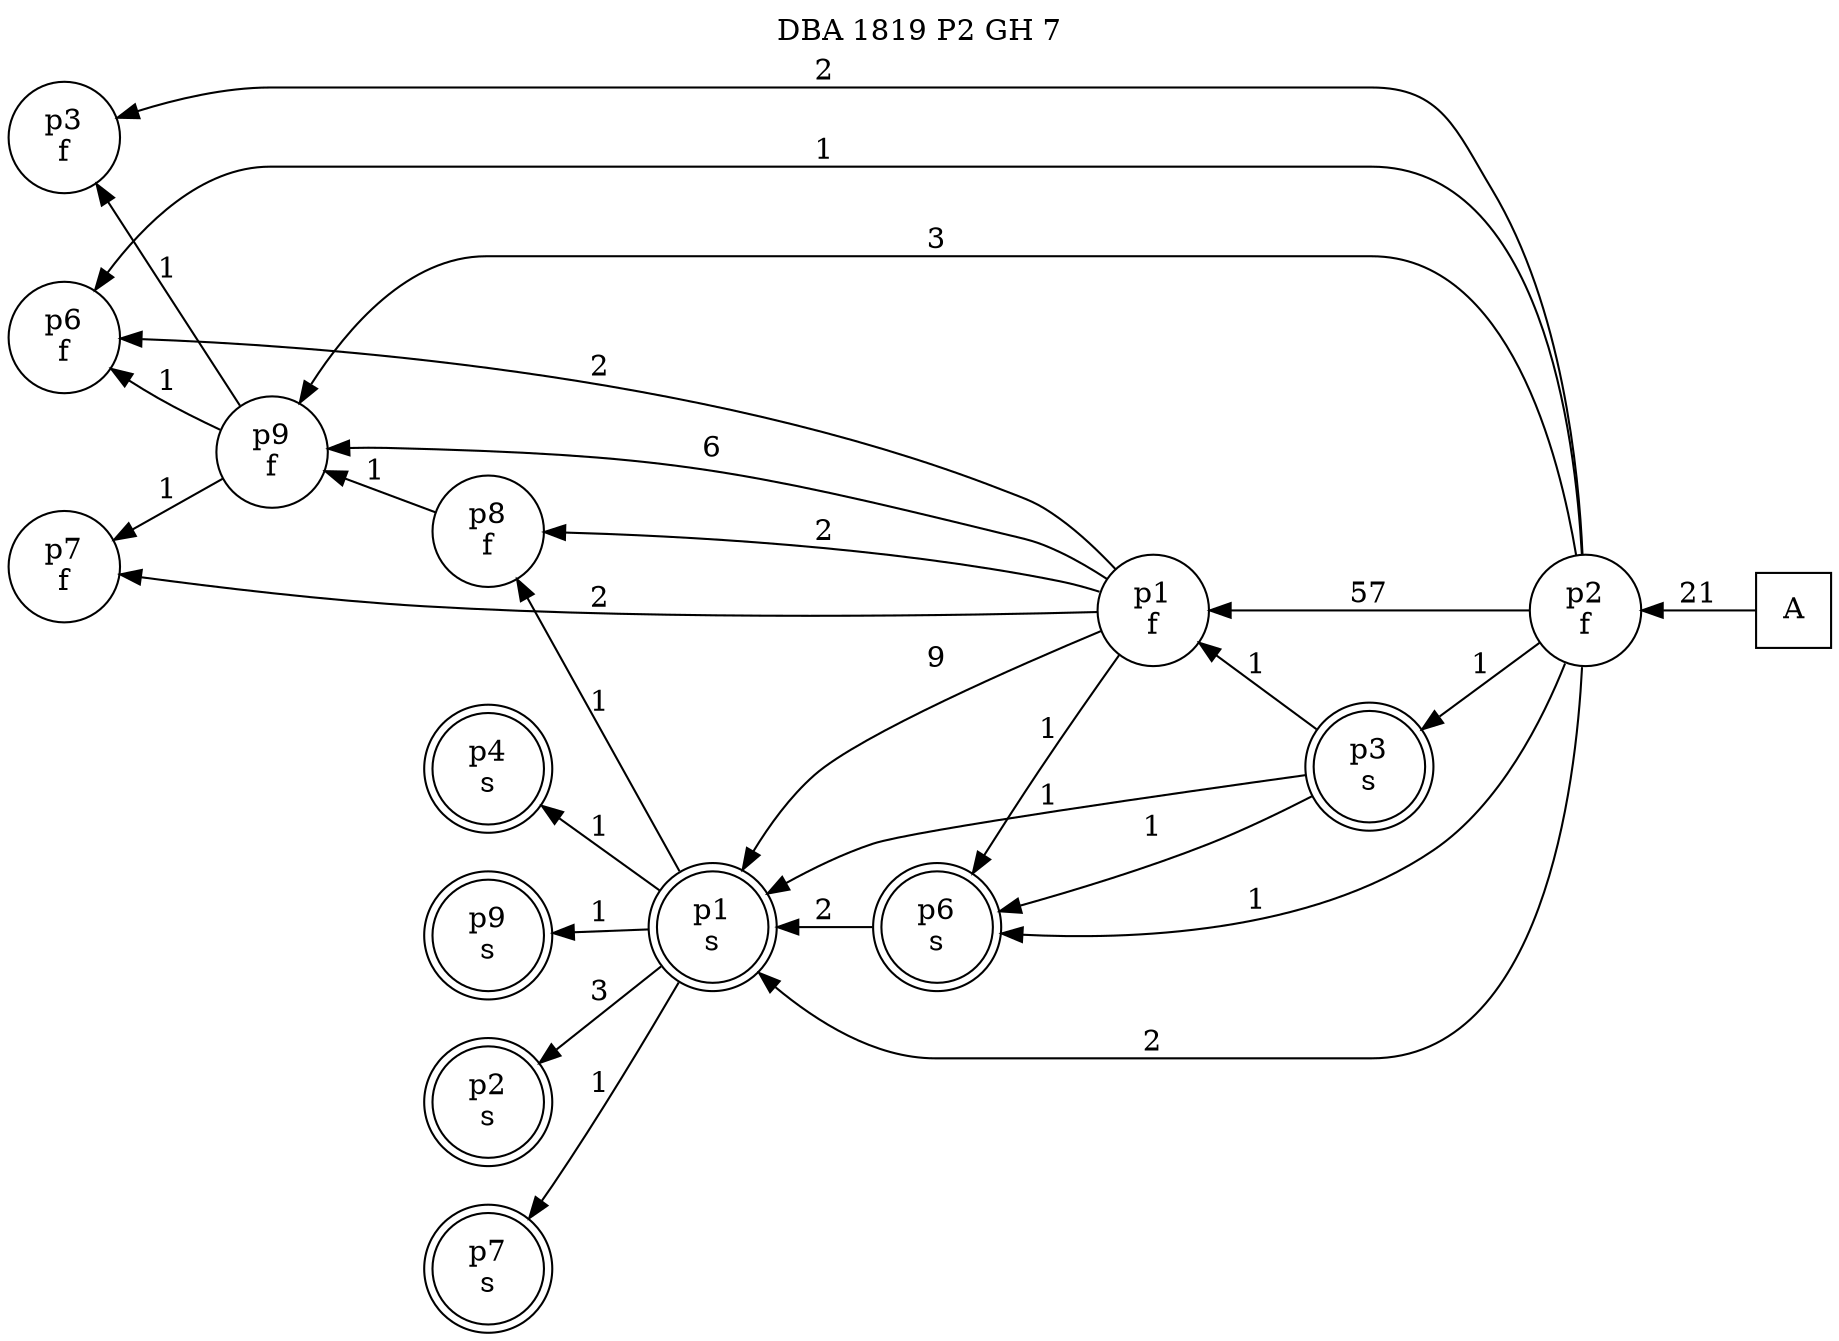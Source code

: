 digraph DBA_1819_P2_GH_7_LOW {
labelloc="tl"
label= " DBA 1819 P2 GH 7 "
rankdir="RL";
"A" [shape="square" label="A"]
"p2_f" [shape="circle" label="p2
f"]
"p1_f" [shape="circle" label="p1
f"]
"p9_f" [shape="circle" label="p9
f"]
"p3_f" [shape="circle" label="p3
f"]
"p7_f" [shape="circle" label="p7
f"]
"p6_f" [shape="circle" label="p6
f"]
"p6_s" [shape="doublecircle" label="p6
s"]
"p1_s" [shape="doublecircle" label="p1
s"]
"p2_s" [shape="doublecircle" label="p2
s"]
"p3_s" [shape="doublecircle" label="p3
s"]
"p7_s" [shape="doublecircle" label="p7
s"]
"p8_f" [shape="circle" label="p8
f"]
"p4_s" [shape="doublecircle" label="p4
s"]
"p9_s" [shape="doublecircle" label="p9
s"]
"A" -> "p2_f" [ label=21]
"p2_f" -> "p1_f" [ label=57]
"p2_f" -> "p9_f" [ label=3]
"p2_f" -> "p3_f" [ label=2]
"p2_f" -> "p6_f" [ label=1]
"p2_f" -> "p6_s" [ label=1]
"p2_f" -> "p1_s" [ label=2]
"p2_f" -> "p3_s" [ label=1]
"p1_f" -> "p9_f" [ label=6]
"p1_f" -> "p7_f" [ label=2]
"p1_f" -> "p6_f" [ label=2]
"p1_f" -> "p6_s" [ label=1]
"p1_f" -> "p1_s" [ label=9]
"p1_f" -> "p8_f" [ label=2]
"p9_f" -> "p3_f" [ label=1]
"p9_f" -> "p7_f" [ label=1]
"p9_f" -> "p6_f" [ label=1]
"p6_s" -> "p1_s" [ label=2]
"p1_s" -> "p2_s" [ label=3]
"p1_s" -> "p7_s" [ label=1]
"p1_s" -> "p8_f" [ label=1]
"p1_s" -> "p4_s" [ label=1]
"p1_s" -> "p9_s" [ label=1]
"p3_s" -> "p1_f" [ label=1]
"p3_s" -> "p6_s" [ label=1]
"p3_s" -> "p1_s" [ label=1]
"p8_f" -> "p9_f" [ label=1]
}
